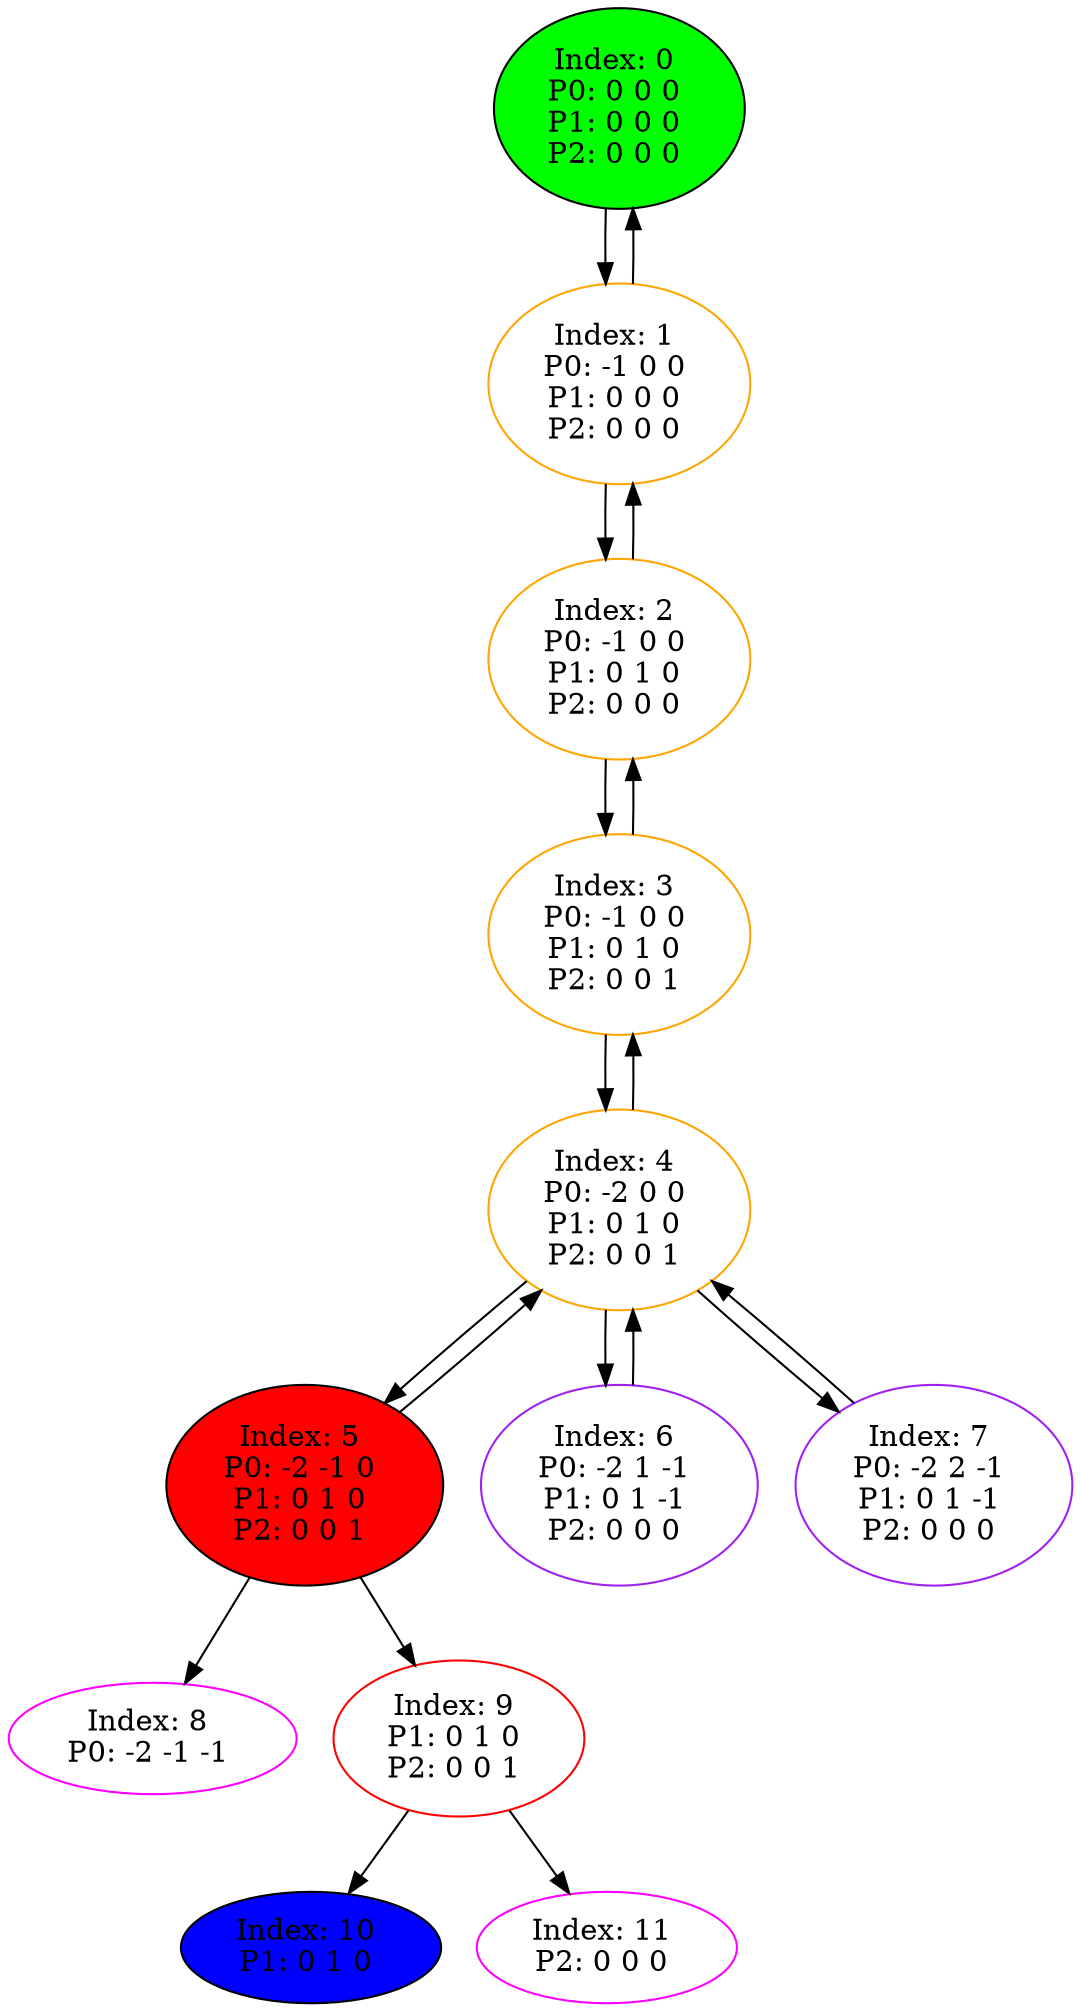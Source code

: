 digraph G {
color = "black"
0[label = "Index: 0 
P0: 0 0 0 
P1: 0 0 0 
P2: 0 0 0 
", style="filled", fillcolor = "green"]
1[label = "Index: 1 
P0: -1 0 0 
P1: 0 0 0 
P2: 0 0 0 
", color = "orange"]
2[label = "Index: 2 
P0: -1 0 0 
P1: 0 1 0 
P2: 0 0 0 
", color = "orange"]
3[label = "Index: 3 
P0: -1 0 0 
P1: 0 1 0 
P2: 0 0 1 
", color = "orange"]
4[label = "Index: 4 
P0: -2 0 0 
P1: 0 1 0 
P2: 0 0 1 
", color = "orange"]
5[label = "Index: 5 
P0: -2 -1 0 
P1: 0 1 0 
P2: 0 0 1 
", style="filled", fillcolor = "red"]
6[label = "Index: 6 
P0: -2 1 -1 
P1: 0 1 -1 
P2: 0 0 0 
", color = "purple"]
7[label = "Index: 7 
P0: -2 2 -1 
P1: 0 1 -1 
P2: 0 0 0 
", color = "purple"]
8[label = "Index: 8 
P0: -2 -1 -1 
", color = "fuchsia"]
9[label = "Index: 9 
P1: 0 1 0 
P2: 0 0 1 
", color = "red"]
10[label = "Index: 10 
P1: 0 1 0 
", style="filled", fillcolor = "blue"]
11[label = "Index: 11 
P2: 0 0 0 
", color = "fuchsia"]
0 -> 1

1 -> 0
1 -> 2

2 -> 1
2 -> 3

3 -> 2
3 -> 4

4 -> 3
4 -> 5
4 -> 6
4 -> 7

5 -> 4
5 -> 9
5 -> 8

6 -> 4

7 -> 4

9 -> 11
9 -> 10

}
